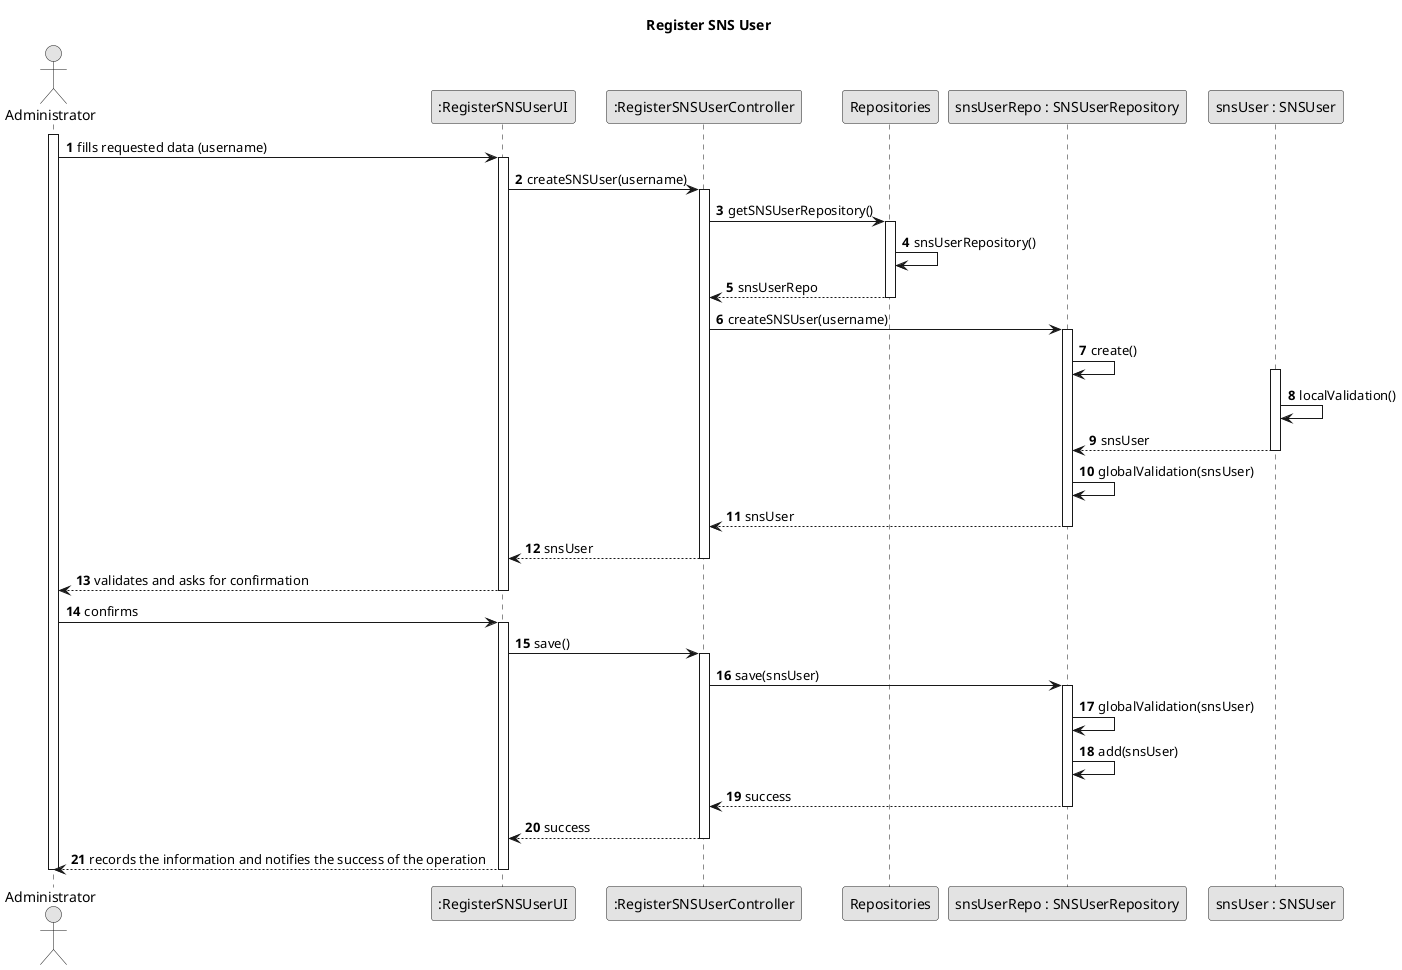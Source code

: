 @startuml
skinparam monochrome true
skinparam packageStyle rectangle
skinparam shadowing false

title Register SNS User

autonumber

actor Administrator
participant ":RegisterSNSUserUI" as ui
participant ":RegisterSNSUserController" as ctrl
participant Repositories
participant "snsUserRepo : SNSUserRepository" as snsUserRepo
participant "snsUser : SNSUser" as snsUser

activate Administrator


    Administrator -> ui : fills requested data (username)
    activate ui
        ui -> ctrl : createSNSUser(username)
        activate ctrl
            ctrl -> Repositories : getSNSUserRepository()
            activate Repositories
                Repositories -> Repositories : snsUserRepository()
                Repositories --> ctrl : snsUserRepo
            deactivate Repositories
            ctrl -> snsUserRepo : createSNSUser(username)
            activate snsUserRepo
                snsUserRepo -> snsUserRepo : create()
                activate snsUser
                    snsUser -> snsUser : localValidation()
                    snsUser --> snsUserRepo : snsUser
                deactivate snsUser
                snsUserRepo -> snsUserRepo : globalValidation(snsUser)
                snsUserRepo --> ctrl : snsUser
            deactivate snsUserRepo
            ctrl --> ui : snsUser
        deactivate ctrl
        ui --> Administrator : validates and asks for confirmation
    deactivate ui

    Administrator -> ui : confirms
    activate ui
        ui -> ctrl : save()
        activate ctrl
            ctrl -> snsUserRepo : save(snsUser)
            activate snsUserRepo
                snsUserRepo -> snsUserRepo : globalValidation(snsUser)
                snsUserRepo -> snsUserRepo : add(snsUser)
                snsUserRepo --> ctrl : success
            deactivate snsUserRepo
            ctrl --> ui : success
        deactivate ctrl
        ui --> Administrator : records the information and notifies the success of the operation
    deactivate ui
deactivate Administrator

@enduml
